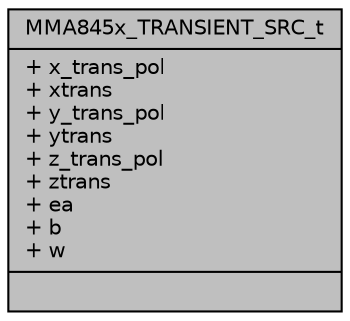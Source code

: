 digraph "MMA845x_TRANSIENT_SRC_t"
{
  edge [fontname="Helvetica",fontsize="10",labelfontname="Helvetica",labelfontsize="10"];
  node [fontname="Helvetica",fontsize="10",shape=record];
  Node1 [label="{MMA845x_TRANSIENT_SRC_t\n|+ x_trans_pol\l+ xtrans\l+ y_trans_pol\l+ ytrans\l+ z_trans_pol\l+ ztrans\l+ ea\l+ b\l+ w\l|}",height=0.2,width=0.4,color="black", fillcolor="grey75", style="filled", fontcolor="black"];
}
